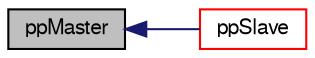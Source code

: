 digraph "ppMaster"
{
  bgcolor="transparent";
  edge [fontname="FreeSans",fontsize="10",labelfontname="FreeSans",labelfontsize="10"];
  node [fontname="FreeSans",fontsize="10",shape=record];
  rankdir="LR";
  Node219 [label="ppMaster",height=0.2,width=0.4,color="black", fillcolor="grey75", style="filled", fontcolor="black"];
  Node219 -> Node220 [dir="back",color="midnightblue",fontsize="10",style="solid",fontname="FreeSans"];
  Node220 [label="ppSlave",height=0.2,width=0.4,color="red",URL="$a31474.html#a35b591d1d3910ed85fd53ef389629001",tooltip="Slave of a pointPair is the highest numbered one. "];
}
